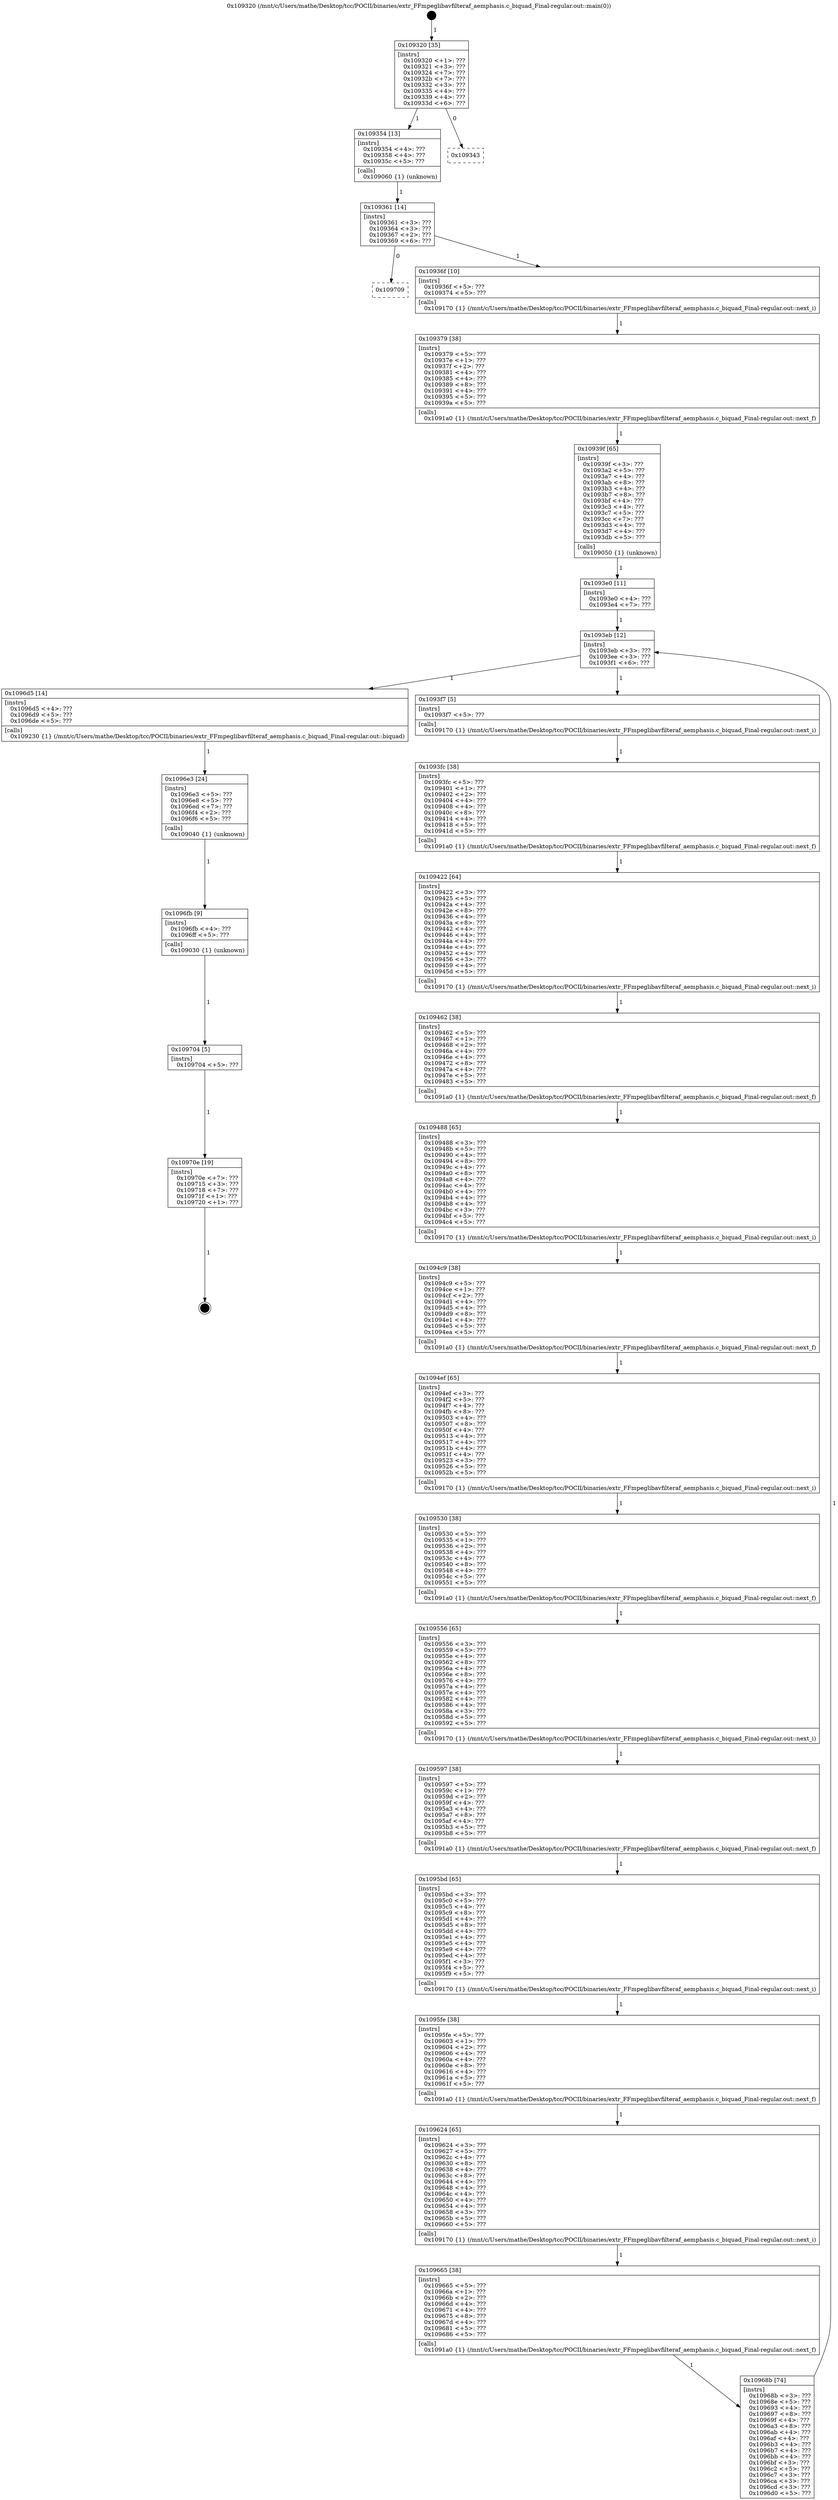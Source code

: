 digraph "0x109320" {
  label = "0x109320 (/mnt/c/Users/mathe/Desktop/tcc/POCII/binaries/extr_FFmpeglibavfilteraf_aemphasis.c_biquad_Final-regular.out::main(0))"
  labelloc = "t"
  node[shape=record]

  Entry [label="",width=0.3,height=0.3,shape=circle,fillcolor=black,style=filled]
  "0x109320" [label="{
     0x109320 [35]\l
     | [instrs]\l
     &nbsp;&nbsp;0x109320 \<+1\>: ???\l
     &nbsp;&nbsp;0x109321 \<+3\>: ???\l
     &nbsp;&nbsp;0x109324 \<+7\>: ???\l
     &nbsp;&nbsp;0x10932b \<+7\>: ???\l
     &nbsp;&nbsp;0x109332 \<+3\>: ???\l
     &nbsp;&nbsp;0x109335 \<+4\>: ???\l
     &nbsp;&nbsp;0x109339 \<+4\>: ???\l
     &nbsp;&nbsp;0x10933d \<+6\>: ???\l
  }"]
  "0x109354" [label="{
     0x109354 [13]\l
     | [instrs]\l
     &nbsp;&nbsp;0x109354 \<+4\>: ???\l
     &nbsp;&nbsp;0x109358 \<+4\>: ???\l
     &nbsp;&nbsp;0x10935c \<+5\>: ???\l
     | [calls]\l
     &nbsp;&nbsp;0x109060 \{1\} (unknown)\l
  }"]
  "0x109343" [label="{
     0x109343\l
  }", style=dashed]
  "0x109361" [label="{
     0x109361 [14]\l
     | [instrs]\l
     &nbsp;&nbsp;0x109361 \<+3\>: ???\l
     &nbsp;&nbsp;0x109364 \<+3\>: ???\l
     &nbsp;&nbsp;0x109367 \<+2\>: ???\l
     &nbsp;&nbsp;0x109369 \<+6\>: ???\l
  }"]
  "0x109709" [label="{
     0x109709\l
  }", style=dashed]
  "0x10936f" [label="{
     0x10936f [10]\l
     | [instrs]\l
     &nbsp;&nbsp;0x10936f \<+5\>: ???\l
     &nbsp;&nbsp;0x109374 \<+5\>: ???\l
     | [calls]\l
     &nbsp;&nbsp;0x109170 \{1\} (/mnt/c/Users/mathe/Desktop/tcc/POCII/binaries/extr_FFmpeglibavfilteraf_aemphasis.c_biquad_Final-regular.out::next_i)\l
  }"]
  Exit [label="",width=0.3,height=0.3,shape=circle,fillcolor=black,style=filled,peripheries=2]
  "0x109379" [label="{
     0x109379 [38]\l
     | [instrs]\l
     &nbsp;&nbsp;0x109379 \<+5\>: ???\l
     &nbsp;&nbsp;0x10937e \<+1\>: ???\l
     &nbsp;&nbsp;0x10937f \<+2\>: ???\l
     &nbsp;&nbsp;0x109381 \<+4\>: ???\l
     &nbsp;&nbsp;0x109385 \<+4\>: ???\l
     &nbsp;&nbsp;0x109389 \<+8\>: ???\l
     &nbsp;&nbsp;0x109391 \<+4\>: ???\l
     &nbsp;&nbsp;0x109395 \<+5\>: ???\l
     &nbsp;&nbsp;0x10939a \<+5\>: ???\l
     | [calls]\l
     &nbsp;&nbsp;0x1091a0 \{1\} (/mnt/c/Users/mathe/Desktop/tcc/POCII/binaries/extr_FFmpeglibavfilteraf_aemphasis.c_biquad_Final-regular.out::next_f)\l
  }"]
  "0x10939f" [label="{
     0x10939f [65]\l
     | [instrs]\l
     &nbsp;&nbsp;0x10939f \<+3\>: ???\l
     &nbsp;&nbsp;0x1093a2 \<+5\>: ???\l
     &nbsp;&nbsp;0x1093a7 \<+4\>: ???\l
     &nbsp;&nbsp;0x1093ab \<+8\>: ???\l
     &nbsp;&nbsp;0x1093b3 \<+4\>: ???\l
     &nbsp;&nbsp;0x1093b7 \<+8\>: ???\l
     &nbsp;&nbsp;0x1093bf \<+4\>: ???\l
     &nbsp;&nbsp;0x1093c3 \<+4\>: ???\l
     &nbsp;&nbsp;0x1093c7 \<+5\>: ???\l
     &nbsp;&nbsp;0x1093cc \<+7\>: ???\l
     &nbsp;&nbsp;0x1093d3 \<+4\>: ???\l
     &nbsp;&nbsp;0x1093d7 \<+4\>: ???\l
     &nbsp;&nbsp;0x1093db \<+5\>: ???\l
     | [calls]\l
     &nbsp;&nbsp;0x109050 \{1\} (unknown)\l
  }"]
  "0x1093eb" [label="{
     0x1093eb [12]\l
     | [instrs]\l
     &nbsp;&nbsp;0x1093eb \<+3\>: ???\l
     &nbsp;&nbsp;0x1093ee \<+3\>: ???\l
     &nbsp;&nbsp;0x1093f1 \<+6\>: ???\l
  }"]
  "0x1096d5" [label="{
     0x1096d5 [14]\l
     | [instrs]\l
     &nbsp;&nbsp;0x1096d5 \<+4\>: ???\l
     &nbsp;&nbsp;0x1096d9 \<+5\>: ???\l
     &nbsp;&nbsp;0x1096de \<+5\>: ???\l
     | [calls]\l
     &nbsp;&nbsp;0x109230 \{1\} (/mnt/c/Users/mathe/Desktop/tcc/POCII/binaries/extr_FFmpeglibavfilteraf_aemphasis.c_biquad_Final-regular.out::biquad)\l
  }"]
  "0x1093f7" [label="{
     0x1093f7 [5]\l
     | [instrs]\l
     &nbsp;&nbsp;0x1093f7 \<+5\>: ???\l
     | [calls]\l
     &nbsp;&nbsp;0x109170 \{1\} (/mnt/c/Users/mathe/Desktop/tcc/POCII/binaries/extr_FFmpeglibavfilteraf_aemphasis.c_biquad_Final-regular.out::next_i)\l
  }"]
  "0x1093fc" [label="{
     0x1093fc [38]\l
     | [instrs]\l
     &nbsp;&nbsp;0x1093fc \<+5\>: ???\l
     &nbsp;&nbsp;0x109401 \<+1\>: ???\l
     &nbsp;&nbsp;0x109402 \<+2\>: ???\l
     &nbsp;&nbsp;0x109404 \<+4\>: ???\l
     &nbsp;&nbsp;0x109408 \<+4\>: ???\l
     &nbsp;&nbsp;0x10940c \<+8\>: ???\l
     &nbsp;&nbsp;0x109414 \<+4\>: ???\l
     &nbsp;&nbsp;0x109418 \<+5\>: ???\l
     &nbsp;&nbsp;0x10941d \<+5\>: ???\l
     | [calls]\l
     &nbsp;&nbsp;0x1091a0 \{1\} (/mnt/c/Users/mathe/Desktop/tcc/POCII/binaries/extr_FFmpeglibavfilteraf_aemphasis.c_biquad_Final-regular.out::next_f)\l
  }"]
  "0x109422" [label="{
     0x109422 [64]\l
     | [instrs]\l
     &nbsp;&nbsp;0x109422 \<+3\>: ???\l
     &nbsp;&nbsp;0x109425 \<+5\>: ???\l
     &nbsp;&nbsp;0x10942a \<+4\>: ???\l
     &nbsp;&nbsp;0x10942e \<+8\>: ???\l
     &nbsp;&nbsp;0x109436 \<+4\>: ???\l
     &nbsp;&nbsp;0x10943a \<+8\>: ???\l
     &nbsp;&nbsp;0x109442 \<+4\>: ???\l
     &nbsp;&nbsp;0x109446 \<+4\>: ???\l
     &nbsp;&nbsp;0x10944a \<+4\>: ???\l
     &nbsp;&nbsp;0x10944e \<+4\>: ???\l
     &nbsp;&nbsp;0x109452 \<+4\>: ???\l
     &nbsp;&nbsp;0x109456 \<+3\>: ???\l
     &nbsp;&nbsp;0x109459 \<+4\>: ???\l
     &nbsp;&nbsp;0x10945d \<+5\>: ???\l
     | [calls]\l
     &nbsp;&nbsp;0x109170 \{1\} (/mnt/c/Users/mathe/Desktop/tcc/POCII/binaries/extr_FFmpeglibavfilteraf_aemphasis.c_biquad_Final-regular.out::next_i)\l
  }"]
  "0x109462" [label="{
     0x109462 [38]\l
     | [instrs]\l
     &nbsp;&nbsp;0x109462 \<+5\>: ???\l
     &nbsp;&nbsp;0x109467 \<+1\>: ???\l
     &nbsp;&nbsp;0x109468 \<+2\>: ???\l
     &nbsp;&nbsp;0x10946a \<+4\>: ???\l
     &nbsp;&nbsp;0x10946e \<+4\>: ???\l
     &nbsp;&nbsp;0x109472 \<+8\>: ???\l
     &nbsp;&nbsp;0x10947a \<+4\>: ???\l
     &nbsp;&nbsp;0x10947e \<+5\>: ???\l
     &nbsp;&nbsp;0x109483 \<+5\>: ???\l
     | [calls]\l
     &nbsp;&nbsp;0x1091a0 \{1\} (/mnt/c/Users/mathe/Desktop/tcc/POCII/binaries/extr_FFmpeglibavfilteraf_aemphasis.c_biquad_Final-regular.out::next_f)\l
  }"]
  "0x109488" [label="{
     0x109488 [65]\l
     | [instrs]\l
     &nbsp;&nbsp;0x109488 \<+3\>: ???\l
     &nbsp;&nbsp;0x10948b \<+5\>: ???\l
     &nbsp;&nbsp;0x109490 \<+4\>: ???\l
     &nbsp;&nbsp;0x109494 \<+8\>: ???\l
     &nbsp;&nbsp;0x10949c \<+4\>: ???\l
     &nbsp;&nbsp;0x1094a0 \<+8\>: ???\l
     &nbsp;&nbsp;0x1094a8 \<+4\>: ???\l
     &nbsp;&nbsp;0x1094ac \<+4\>: ???\l
     &nbsp;&nbsp;0x1094b0 \<+4\>: ???\l
     &nbsp;&nbsp;0x1094b4 \<+4\>: ???\l
     &nbsp;&nbsp;0x1094b8 \<+4\>: ???\l
     &nbsp;&nbsp;0x1094bc \<+3\>: ???\l
     &nbsp;&nbsp;0x1094bf \<+5\>: ???\l
     &nbsp;&nbsp;0x1094c4 \<+5\>: ???\l
     | [calls]\l
     &nbsp;&nbsp;0x109170 \{1\} (/mnt/c/Users/mathe/Desktop/tcc/POCII/binaries/extr_FFmpeglibavfilteraf_aemphasis.c_biquad_Final-regular.out::next_i)\l
  }"]
  "0x1094c9" [label="{
     0x1094c9 [38]\l
     | [instrs]\l
     &nbsp;&nbsp;0x1094c9 \<+5\>: ???\l
     &nbsp;&nbsp;0x1094ce \<+1\>: ???\l
     &nbsp;&nbsp;0x1094cf \<+2\>: ???\l
     &nbsp;&nbsp;0x1094d1 \<+4\>: ???\l
     &nbsp;&nbsp;0x1094d5 \<+4\>: ???\l
     &nbsp;&nbsp;0x1094d9 \<+8\>: ???\l
     &nbsp;&nbsp;0x1094e1 \<+4\>: ???\l
     &nbsp;&nbsp;0x1094e5 \<+5\>: ???\l
     &nbsp;&nbsp;0x1094ea \<+5\>: ???\l
     | [calls]\l
     &nbsp;&nbsp;0x1091a0 \{1\} (/mnt/c/Users/mathe/Desktop/tcc/POCII/binaries/extr_FFmpeglibavfilteraf_aemphasis.c_biquad_Final-regular.out::next_f)\l
  }"]
  "0x1094ef" [label="{
     0x1094ef [65]\l
     | [instrs]\l
     &nbsp;&nbsp;0x1094ef \<+3\>: ???\l
     &nbsp;&nbsp;0x1094f2 \<+5\>: ???\l
     &nbsp;&nbsp;0x1094f7 \<+4\>: ???\l
     &nbsp;&nbsp;0x1094fb \<+8\>: ???\l
     &nbsp;&nbsp;0x109503 \<+4\>: ???\l
     &nbsp;&nbsp;0x109507 \<+8\>: ???\l
     &nbsp;&nbsp;0x10950f \<+4\>: ???\l
     &nbsp;&nbsp;0x109513 \<+4\>: ???\l
     &nbsp;&nbsp;0x109517 \<+4\>: ???\l
     &nbsp;&nbsp;0x10951b \<+4\>: ???\l
     &nbsp;&nbsp;0x10951f \<+4\>: ???\l
     &nbsp;&nbsp;0x109523 \<+3\>: ???\l
     &nbsp;&nbsp;0x109526 \<+5\>: ???\l
     &nbsp;&nbsp;0x10952b \<+5\>: ???\l
     | [calls]\l
     &nbsp;&nbsp;0x109170 \{1\} (/mnt/c/Users/mathe/Desktop/tcc/POCII/binaries/extr_FFmpeglibavfilteraf_aemphasis.c_biquad_Final-regular.out::next_i)\l
  }"]
  "0x109530" [label="{
     0x109530 [38]\l
     | [instrs]\l
     &nbsp;&nbsp;0x109530 \<+5\>: ???\l
     &nbsp;&nbsp;0x109535 \<+1\>: ???\l
     &nbsp;&nbsp;0x109536 \<+2\>: ???\l
     &nbsp;&nbsp;0x109538 \<+4\>: ???\l
     &nbsp;&nbsp;0x10953c \<+4\>: ???\l
     &nbsp;&nbsp;0x109540 \<+8\>: ???\l
     &nbsp;&nbsp;0x109548 \<+4\>: ???\l
     &nbsp;&nbsp;0x10954c \<+5\>: ???\l
     &nbsp;&nbsp;0x109551 \<+5\>: ???\l
     | [calls]\l
     &nbsp;&nbsp;0x1091a0 \{1\} (/mnt/c/Users/mathe/Desktop/tcc/POCII/binaries/extr_FFmpeglibavfilteraf_aemphasis.c_biquad_Final-regular.out::next_f)\l
  }"]
  "0x109556" [label="{
     0x109556 [65]\l
     | [instrs]\l
     &nbsp;&nbsp;0x109556 \<+3\>: ???\l
     &nbsp;&nbsp;0x109559 \<+5\>: ???\l
     &nbsp;&nbsp;0x10955e \<+4\>: ???\l
     &nbsp;&nbsp;0x109562 \<+8\>: ???\l
     &nbsp;&nbsp;0x10956a \<+4\>: ???\l
     &nbsp;&nbsp;0x10956e \<+8\>: ???\l
     &nbsp;&nbsp;0x109576 \<+4\>: ???\l
     &nbsp;&nbsp;0x10957a \<+4\>: ???\l
     &nbsp;&nbsp;0x10957e \<+4\>: ???\l
     &nbsp;&nbsp;0x109582 \<+4\>: ???\l
     &nbsp;&nbsp;0x109586 \<+4\>: ???\l
     &nbsp;&nbsp;0x10958a \<+3\>: ???\l
     &nbsp;&nbsp;0x10958d \<+5\>: ???\l
     &nbsp;&nbsp;0x109592 \<+5\>: ???\l
     | [calls]\l
     &nbsp;&nbsp;0x109170 \{1\} (/mnt/c/Users/mathe/Desktop/tcc/POCII/binaries/extr_FFmpeglibavfilteraf_aemphasis.c_biquad_Final-regular.out::next_i)\l
  }"]
  "0x109597" [label="{
     0x109597 [38]\l
     | [instrs]\l
     &nbsp;&nbsp;0x109597 \<+5\>: ???\l
     &nbsp;&nbsp;0x10959c \<+1\>: ???\l
     &nbsp;&nbsp;0x10959d \<+2\>: ???\l
     &nbsp;&nbsp;0x10959f \<+4\>: ???\l
     &nbsp;&nbsp;0x1095a3 \<+4\>: ???\l
     &nbsp;&nbsp;0x1095a7 \<+8\>: ???\l
     &nbsp;&nbsp;0x1095af \<+4\>: ???\l
     &nbsp;&nbsp;0x1095b3 \<+5\>: ???\l
     &nbsp;&nbsp;0x1095b8 \<+5\>: ???\l
     | [calls]\l
     &nbsp;&nbsp;0x1091a0 \{1\} (/mnt/c/Users/mathe/Desktop/tcc/POCII/binaries/extr_FFmpeglibavfilteraf_aemphasis.c_biquad_Final-regular.out::next_f)\l
  }"]
  "0x1095bd" [label="{
     0x1095bd [65]\l
     | [instrs]\l
     &nbsp;&nbsp;0x1095bd \<+3\>: ???\l
     &nbsp;&nbsp;0x1095c0 \<+5\>: ???\l
     &nbsp;&nbsp;0x1095c5 \<+4\>: ???\l
     &nbsp;&nbsp;0x1095c9 \<+8\>: ???\l
     &nbsp;&nbsp;0x1095d1 \<+4\>: ???\l
     &nbsp;&nbsp;0x1095d5 \<+8\>: ???\l
     &nbsp;&nbsp;0x1095dd \<+4\>: ???\l
     &nbsp;&nbsp;0x1095e1 \<+4\>: ???\l
     &nbsp;&nbsp;0x1095e5 \<+4\>: ???\l
     &nbsp;&nbsp;0x1095e9 \<+4\>: ???\l
     &nbsp;&nbsp;0x1095ed \<+4\>: ???\l
     &nbsp;&nbsp;0x1095f1 \<+3\>: ???\l
     &nbsp;&nbsp;0x1095f4 \<+5\>: ???\l
     &nbsp;&nbsp;0x1095f9 \<+5\>: ???\l
     | [calls]\l
     &nbsp;&nbsp;0x109170 \{1\} (/mnt/c/Users/mathe/Desktop/tcc/POCII/binaries/extr_FFmpeglibavfilteraf_aemphasis.c_biquad_Final-regular.out::next_i)\l
  }"]
  "0x1095fe" [label="{
     0x1095fe [38]\l
     | [instrs]\l
     &nbsp;&nbsp;0x1095fe \<+5\>: ???\l
     &nbsp;&nbsp;0x109603 \<+1\>: ???\l
     &nbsp;&nbsp;0x109604 \<+2\>: ???\l
     &nbsp;&nbsp;0x109606 \<+4\>: ???\l
     &nbsp;&nbsp;0x10960a \<+4\>: ???\l
     &nbsp;&nbsp;0x10960e \<+8\>: ???\l
     &nbsp;&nbsp;0x109616 \<+4\>: ???\l
     &nbsp;&nbsp;0x10961a \<+5\>: ???\l
     &nbsp;&nbsp;0x10961f \<+5\>: ???\l
     | [calls]\l
     &nbsp;&nbsp;0x1091a0 \{1\} (/mnt/c/Users/mathe/Desktop/tcc/POCII/binaries/extr_FFmpeglibavfilteraf_aemphasis.c_biquad_Final-regular.out::next_f)\l
  }"]
  "0x109624" [label="{
     0x109624 [65]\l
     | [instrs]\l
     &nbsp;&nbsp;0x109624 \<+3\>: ???\l
     &nbsp;&nbsp;0x109627 \<+5\>: ???\l
     &nbsp;&nbsp;0x10962c \<+4\>: ???\l
     &nbsp;&nbsp;0x109630 \<+8\>: ???\l
     &nbsp;&nbsp;0x109638 \<+4\>: ???\l
     &nbsp;&nbsp;0x10963c \<+8\>: ???\l
     &nbsp;&nbsp;0x109644 \<+4\>: ???\l
     &nbsp;&nbsp;0x109648 \<+4\>: ???\l
     &nbsp;&nbsp;0x10964c \<+4\>: ???\l
     &nbsp;&nbsp;0x109650 \<+4\>: ???\l
     &nbsp;&nbsp;0x109654 \<+4\>: ???\l
     &nbsp;&nbsp;0x109658 \<+3\>: ???\l
     &nbsp;&nbsp;0x10965b \<+5\>: ???\l
     &nbsp;&nbsp;0x109660 \<+5\>: ???\l
     | [calls]\l
     &nbsp;&nbsp;0x109170 \{1\} (/mnt/c/Users/mathe/Desktop/tcc/POCII/binaries/extr_FFmpeglibavfilteraf_aemphasis.c_biquad_Final-regular.out::next_i)\l
  }"]
  "0x109665" [label="{
     0x109665 [38]\l
     | [instrs]\l
     &nbsp;&nbsp;0x109665 \<+5\>: ???\l
     &nbsp;&nbsp;0x10966a \<+1\>: ???\l
     &nbsp;&nbsp;0x10966b \<+2\>: ???\l
     &nbsp;&nbsp;0x10966d \<+4\>: ???\l
     &nbsp;&nbsp;0x109671 \<+4\>: ???\l
     &nbsp;&nbsp;0x109675 \<+8\>: ???\l
     &nbsp;&nbsp;0x10967d \<+4\>: ???\l
     &nbsp;&nbsp;0x109681 \<+5\>: ???\l
     &nbsp;&nbsp;0x109686 \<+5\>: ???\l
     | [calls]\l
     &nbsp;&nbsp;0x1091a0 \{1\} (/mnt/c/Users/mathe/Desktop/tcc/POCII/binaries/extr_FFmpeglibavfilteraf_aemphasis.c_biquad_Final-regular.out::next_f)\l
  }"]
  "0x10968b" [label="{
     0x10968b [74]\l
     | [instrs]\l
     &nbsp;&nbsp;0x10968b \<+3\>: ???\l
     &nbsp;&nbsp;0x10968e \<+5\>: ???\l
     &nbsp;&nbsp;0x109693 \<+4\>: ???\l
     &nbsp;&nbsp;0x109697 \<+8\>: ???\l
     &nbsp;&nbsp;0x10969f \<+4\>: ???\l
     &nbsp;&nbsp;0x1096a3 \<+8\>: ???\l
     &nbsp;&nbsp;0x1096ab \<+4\>: ???\l
     &nbsp;&nbsp;0x1096af \<+4\>: ???\l
     &nbsp;&nbsp;0x1096b3 \<+4\>: ???\l
     &nbsp;&nbsp;0x1096b7 \<+4\>: ???\l
     &nbsp;&nbsp;0x1096bb \<+4\>: ???\l
     &nbsp;&nbsp;0x1096bf \<+3\>: ???\l
     &nbsp;&nbsp;0x1096c2 \<+5\>: ???\l
     &nbsp;&nbsp;0x1096c7 \<+3\>: ???\l
     &nbsp;&nbsp;0x1096ca \<+3\>: ???\l
     &nbsp;&nbsp;0x1096cd \<+3\>: ???\l
     &nbsp;&nbsp;0x1096d0 \<+5\>: ???\l
  }"]
  "0x1093e0" [label="{
     0x1093e0 [11]\l
     | [instrs]\l
     &nbsp;&nbsp;0x1093e0 \<+4\>: ???\l
     &nbsp;&nbsp;0x1093e4 \<+7\>: ???\l
  }"]
  "0x1096e3" [label="{
     0x1096e3 [24]\l
     | [instrs]\l
     &nbsp;&nbsp;0x1096e3 \<+5\>: ???\l
     &nbsp;&nbsp;0x1096e8 \<+5\>: ???\l
     &nbsp;&nbsp;0x1096ed \<+7\>: ???\l
     &nbsp;&nbsp;0x1096f4 \<+2\>: ???\l
     &nbsp;&nbsp;0x1096f6 \<+5\>: ???\l
     | [calls]\l
     &nbsp;&nbsp;0x109040 \{1\} (unknown)\l
  }"]
  "0x1096fb" [label="{
     0x1096fb [9]\l
     | [instrs]\l
     &nbsp;&nbsp;0x1096fb \<+4\>: ???\l
     &nbsp;&nbsp;0x1096ff \<+5\>: ???\l
     | [calls]\l
     &nbsp;&nbsp;0x109030 \{1\} (unknown)\l
  }"]
  "0x109704" [label="{
     0x109704 [5]\l
     | [instrs]\l
     &nbsp;&nbsp;0x109704 \<+5\>: ???\l
  }"]
  "0x10970e" [label="{
     0x10970e [19]\l
     | [instrs]\l
     &nbsp;&nbsp;0x10970e \<+7\>: ???\l
     &nbsp;&nbsp;0x109715 \<+3\>: ???\l
     &nbsp;&nbsp;0x109718 \<+7\>: ???\l
     &nbsp;&nbsp;0x10971f \<+1\>: ???\l
     &nbsp;&nbsp;0x109720 \<+1\>: ???\l
  }"]
  Entry -> "0x109320" [label=" 1"]
  "0x109320" -> "0x109354" [label=" 1"]
  "0x109320" -> "0x109343" [label=" 0"]
  "0x109354" -> "0x109361" [label=" 1"]
  "0x109361" -> "0x109709" [label=" 0"]
  "0x109361" -> "0x10936f" [label=" 1"]
  "0x10970e" -> Exit [label=" 1"]
  "0x10936f" -> "0x109379" [label=" 1"]
  "0x109379" -> "0x10939f" [label=" 1"]
  "0x10939f" -> "0x1093e0" [label=" 1"]
  "0x1093eb" -> "0x1096d5" [label=" 1"]
  "0x1093eb" -> "0x1093f7" [label=" 1"]
  "0x1093f7" -> "0x1093fc" [label=" 1"]
  "0x1093fc" -> "0x109422" [label=" 1"]
  "0x109422" -> "0x109462" [label=" 1"]
  "0x109462" -> "0x109488" [label=" 1"]
  "0x109488" -> "0x1094c9" [label=" 1"]
  "0x1094c9" -> "0x1094ef" [label=" 1"]
  "0x1094ef" -> "0x109530" [label=" 1"]
  "0x109530" -> "0x109556" [label=" 1"]
  "0x109556" -> "0x109597" [label=" 1"]
  "0x109597" -> "0x1095bd" [label=" 1"]
  "0x1095bd" -> "0x1095fe" [label=" 1"]
  "0x1095fe" -> "0x109624" [label=" 1"]
  "0x109624" -> "0x109665" [label=" 1"]
  "0x109665" -> "0x10968b" [label=" 1"]
  "0x1093e0" -> "0x1093eb" [label=" 1"]
  "0x10968b" -> "0x1093eb" [label=" 1"]
  "0x1096d5" -> "0x1096e3" [label=" 1"]
  "0x1096e3" -> "0x1096fb" [label=" 1"]
  "0x1096fb" -> "0x109704" [label=" 1"]
  "0x109704" -> "0x10970e" [label=" 1"]
}
